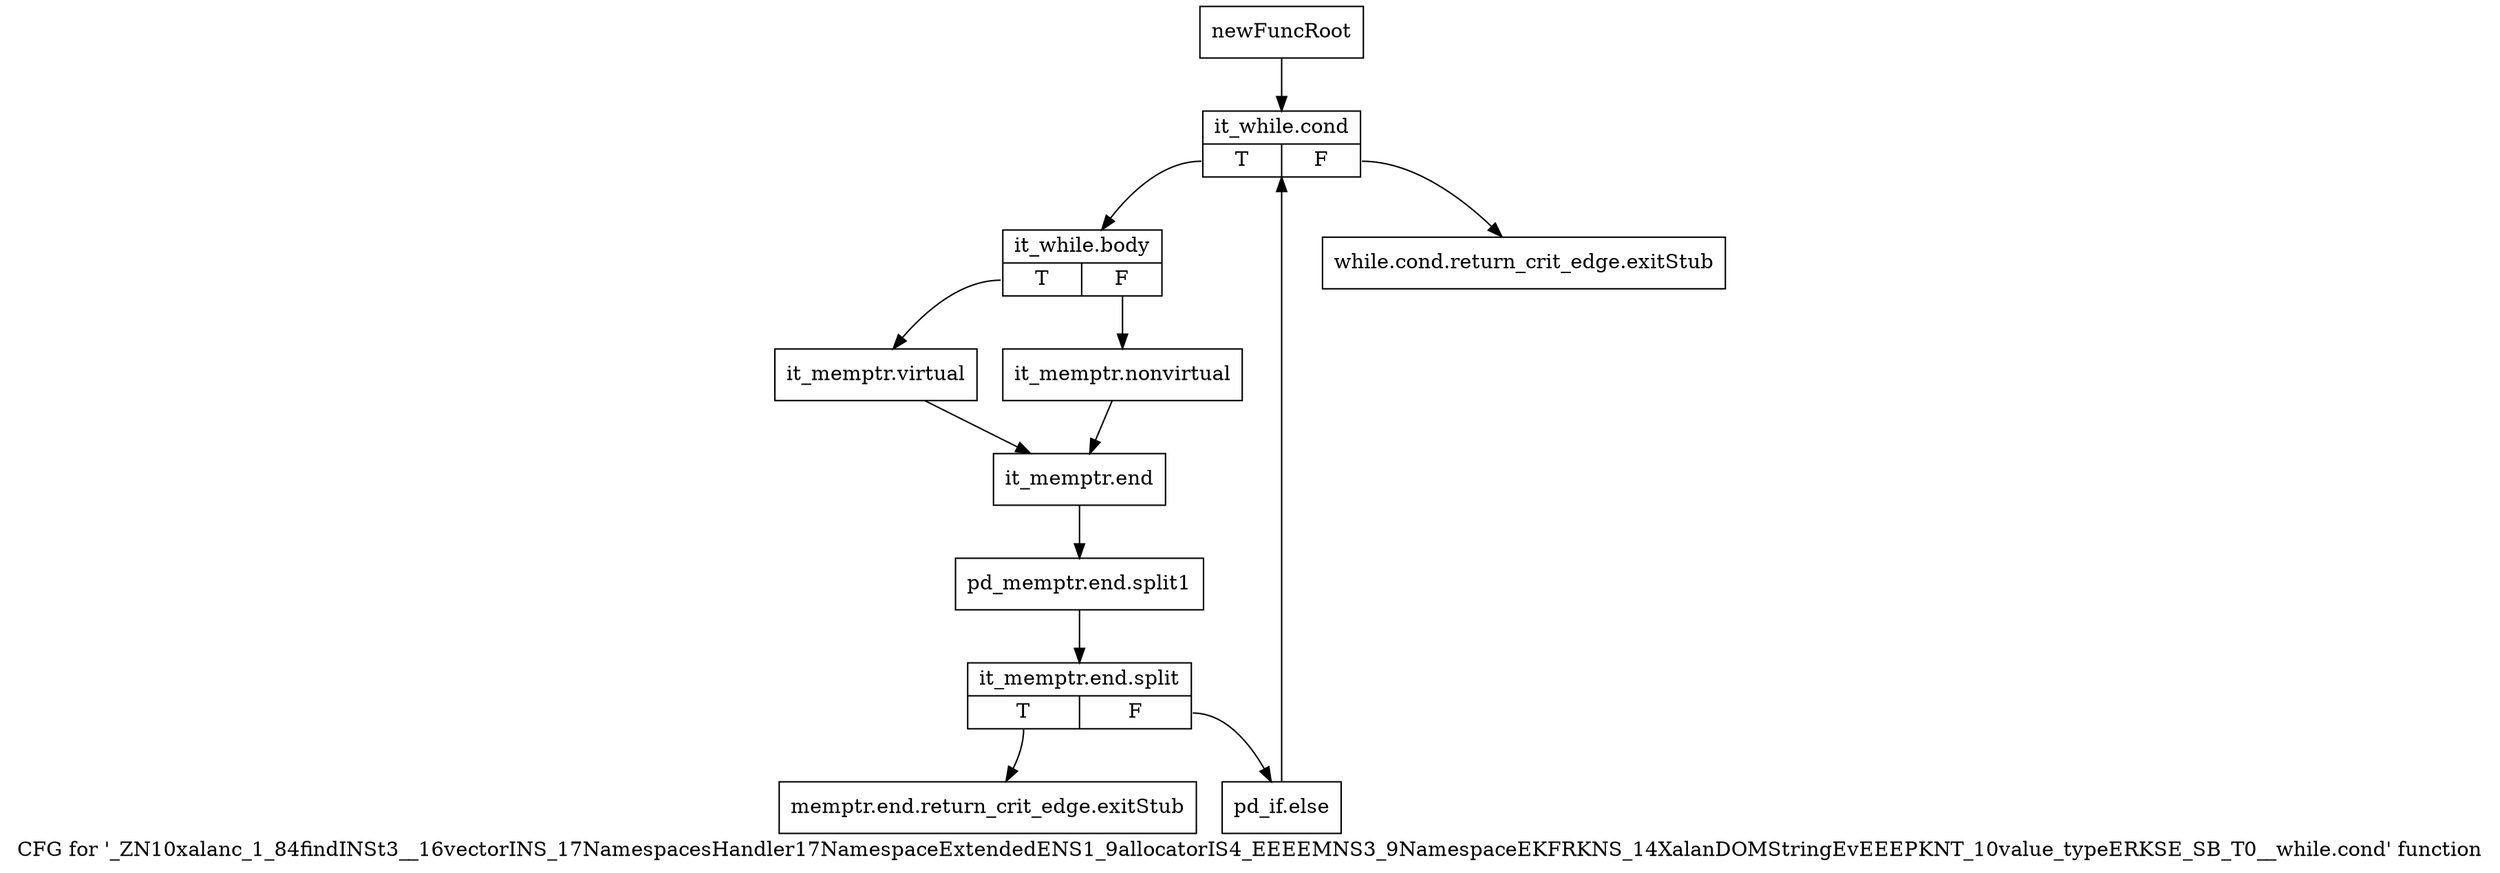 digraph "CFG for '_ZN10xalanc_1_84findINSt3__16vectorINS_17NamespacesHandler17NamespaceExtendedENS1_9allocatorIS4_EEEEMNS3_9NamespaceEKFRKNS_14XalanDOMStringEvEEEPKNT_10value_typeERKSE_SB_T0__while.cond' function" {
	label="CFG for '_ZN10xalanc_1_84findINSt3__16vectorINS_17NamespacesHandler17NamespaceExtendedENS1_9allocatorIS4_EEEEMNS3_9NamespaceEKFRKNS_14XalanDOMStringEvEEEPKNT_10value_typeERKSE_SB_T0__while.cond' function";

	Node0x9f82c70 [shape=record,label="{newFuncRoot}"];
	Node0x9f82c70 -> Node0x9f82d60;
	Node0x9f82cc0 [shape=record,label="{while.cond.return_crit_edge.exitStub}"];
	Node0x9f82d10 [shape=record,label="{memptr.end.return_crit_edge.exitStub}"];
	Node0x9f82d60 [shape=record,label="{it_while.cond|{<s0>T|<s1>F}}"];
	Node0x9f82d60:s0 -> Node0x9f82db0;
	Node0x9f82d60:s1 -> Node0x9f82cc0;
	Node0x9f82db0 [shape=record,label="{it_while.body|{<s0>T|<s1>F}}"];
	Node0x9f82db0:s0 -> Node0x9f82e50;
	Node0x9f82db0:s1 -> Node0x9f82e00;
	Node0x9f82e00 [shape=record,label="{it_memptr.nonvirtual}"];
	Node0x9f82e00 -> Node0x9f82ea0;
	Node0x9f82e50 [shape=record,label="{it_memptr.virtual}"];
	Node0x9f82e50 -> Node0x9f82ea0;
	Node0x9f82ea0 [shape=record,label="{it_memptr.end}"];
	Node0x9f82ea0 -> Node0xd072cf0;
	Node0xd072cf0 [shape=record,label="{pd_memptr.end.split1}"];
	Node0xd072cf0 -> Node0xd072ed0;
	Node0xd072ed0 [shape=record,label="{it_memptr.end.split|{<s0>T|<s1>F}}"];
	Node0xd072ed0:s0 -> Node0x9f82d10;
	Node0xd072ed0:s1 -> Node0x9f82ef0;
	Node0x9f82ef0 [shape=record,label="{pd_if.else}"];
	Node0x9f82ef0 -> Node0x9f82d60;
}
